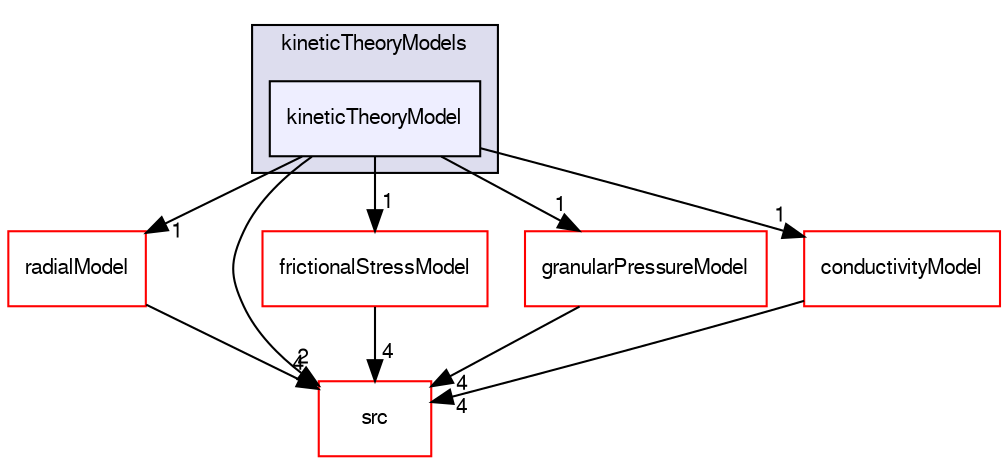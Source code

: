digraph "applications/solvers/multiphase/twoPhaseEulerFoam/phaseCompressibleTurbulenceModels/kineticTheoryModels/kineticTheoryModel" {
  bgcolor=transparent;
  compound=true
  node [ fontsize="10", fontname="FreeSans"];
  edge [ labelfontsize="10", labelfontname="FreeSans"];
  subgraph clusterdir_18940e7e4fb44f9ad3a0587e01140041 {
    graph [ bgcolor="#ddddee", pencolor="black", label="kineticTheoryModels" fontname="FreeSans", fontsize="10", URL="dir_18940e7e4fb44f9ad3a0587e01140041.html"]
  dir_cf4d3670220bc19a63001f4205030acc [shape=box, label="kineticTheoryModel", style="filled", fillcolor="#eeeeff", pencolor="black", URL="dir_cf4d3670220bc19a63001f4205030acc.html"];
  }
  dir_457aacccdf25eced75bbda085efde982 [shape=box label="radialModel" color="red" URL="dir_457aacccdf25eced75bbda085efde982.html"];
  dir_68267d1309a1af8e8297ef4c3efbcdba [shape=box label="src" color="red" URL="dir_68267d1309a1af8e8297ef4c3efbcdba.html"];
  dir_0105b01121de7b92f68615c3d021d922 [shape=box label="frictionalStressModel" color="red" URL="dir_0105b01121de7b92f68615c3d021d922.html"];
  dir_8a87f5759e8efc37b819fa36188b226f [shape=box label="granularPressureModel" color="red" URL="dir_8a87f5759e8efc37b819fa36188b226f.html"];
  dir_ba321717d448fd8e54ed59d33003675b [shape=box label="conductivityModel" color="red" URL="dir_ba321717d448fd8e54ed59d33003675b.html"];
  dir_457aacccdf25eced75bbda085efde982->dir_68267d1309a1af8e8297ef4c3efbcdba [headlabel="4", labeldistance=1.5 headhref="dir_000256_000577.html"];
  dir_0105b01121de7b92f68615c3d021d922->dir_68267d1309a1af8e8297ef4c3efbcdba [headlabel="4", labeldistance=1.5 headhref="dir_000247_000577.html"];
  dir_8a87f5759e8efc37b819fa36188b226f->dir_68267d1309a1af8e8297ef4c3efbcdba [headlabel="4", labeldistance=1.5 headhref="dir_000251_000577.html"];
  dir_ba321717d448fd8e54ed59d33003675b->dir_68267d1309a1af8e8297ef4c3efbcdba [headlabel="4", labeldistance=1.5 headhref="dir_000239_000577.html"];
  dir_cf4d3670220bc19a63001f4205030acc->dir_457aacccdf25eced75bbda085efde982 [headlabel="1", labeldistance=1.5 headhref="dir_000255_000256.html"];
  dir_cf4d3670220bc19a63001f4205030acc->dir_68267d1309a1af8e8297ef4c3efbcdba [headlabel="2", labeldistance=1.5 headhref="dir_000255_000577.html"];
  dir_cf4d3670220bc19a63001f4205030acc->dir_0105b01121de7b92f68615c3d021d922 [headlabel="1", labeldistance=1.5 headhref="dir_000255_000247.html"];
  dir_cf4d3670220bc19a63001f4205030acc->dir_8a87f5759e8efc37b819fa36188b226f [headlabel="1", labeldistance=1.5 headhref="dir_000255_000251.html"];
  dir_cf4d3670220bc19a63001f4205030acc->dir_ba321717d448fd8e54ed59d33003675b [headlabel="1", labeldistance=1.5 headhref="dir_000255_000239.html"];
}
